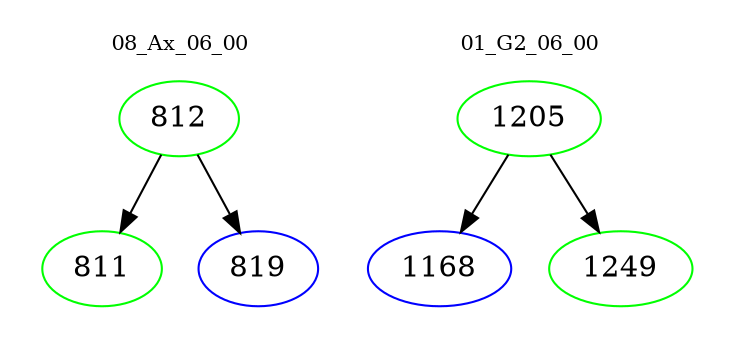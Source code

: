 digraph{
subgraph cluster_0 {
color = white
label = "08_Ax_06_00";
fontsize=10;
T0_812 [label="812", color="green"]
T0_812 -> T0_811 [color="black"]
T0_811 [label="811", color="green"]
T0_812 -> T0_819 [color="black"]
T0_819 [label="819", color="blue"]
}
subgraph cluster_1 {
color = white
label = "01_G2_06_00";
fontsize=10;
T1_1205 [label="1205", color="green"]
T1_1205 -> T1_1168 [color="black"]
T1_1168 [label="1168", color="blue"]
T1_1205 -> T1_1249 [color="black"]
T1_1249 [label="1249", color="green"]
}
}
